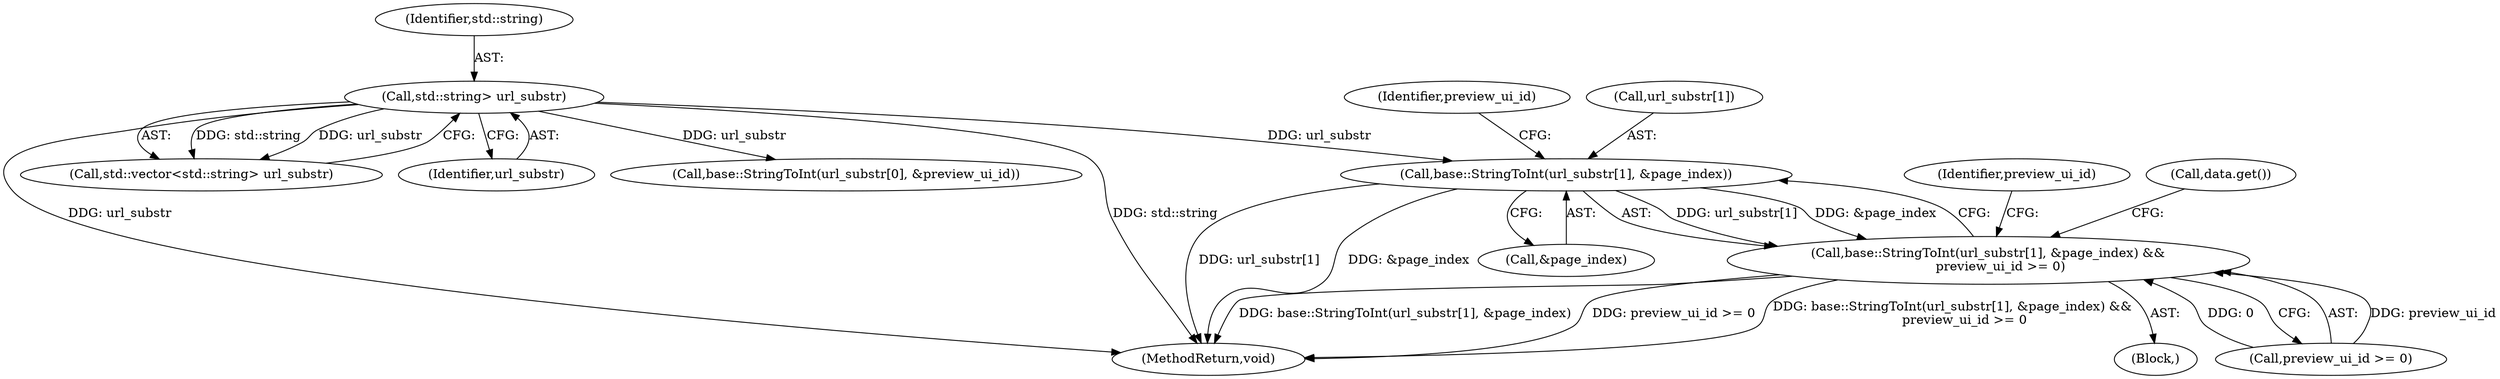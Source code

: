 digraph "0_Chrome_116d0963cadfbf55ef2ec3d13781987c4d80517a_7@array" {
"1000154" [label="(Call,base::StringToInt(url_substr[1], &page_index))"];
"1000124" [label="(Call,std::string> url_substr)"];
"1000153" [label="(Call,base::StringToInt(url_substr[1], &page_index) &&\n      preview_ui_id >= 0)"];
"1000161" [label="(Identifier,preview_ui_id)"];
"1000154" [label="(Call,base::StringToInt(url_substr[1], &page_index))"];
"1000179" [label="(MethodReturn,void)"];
"1000122" [label="(Call,std::vector<std::string> url_substr)"];
"1000142" [label="(Block,)"];
"1000126" [label="(Identifier,url_substr)"];
"1000153" [label="(Call,base::StringToInt(url_substr[1], &page_index) &&\n      preview_ui_id >= 0)"];
"1000124" [label="(Call,std::string> url_substr)"];
"1000147" [label="(Call,base::StringToInt(url_substr[0], &preview_ui_id))"];
"1000160" [label="(Call,preview_ui_id >= 0)"];
"1000125" [label="(Identifier,std::string)"];
"1000158" [label="(Call,&page_index)"];
"1000155" [label="(Call,url_substr[1])"];
"1000165" [label="(Identifier,preview_ui_id)"];
"1000170" [label="(Call,data.get())"];
"1000154" -> "1000153"  [label="AST: "];
"1000154" -> "1000158"  [label="CFG: "];
"1000155" -> "1000154"  [label="AST: "];
"1000158" -> "1000154"  [label="AST: "];
"1000161" -> "1000154"  [label="CFG: "];
"1000153" -> "1000154"  [label="CFG: "];
"1000154" -> "1000179"  [label="DDG: url_substr[1]"];
"1000154" -> "1000179"  [label="DDG: &page_index"];
"1000154" -> "1000153"  [label="DDG: url_substr[1]"];
"1000154" -> "1000153"  [label="DDG: &page_index"];
"1000124" -> "1000154"  [label="DDG: url_substr"];
"1000124" -> "1000122"  [label="AST: "];
"1000124" -> "1000126"  [label="CFG: "];
"1000125" -> "1000124"  [label="AST: "];
"1000126" -> "1000124"  [label="AST: "];
"1000122" -> "1000124"  [label="CFG: "];
"1000124" -> "1000179"  [label="DDG: std::string"];
"1000124" -> "1000179"  [label="DDG: url_substr"];
"1000124" -> "1000122"  [label="DDG: std::string"];
"1000124" -> "1000122"  [label="DDG: url_substr"];
"1000124" -> "1000147"  [label="DDG: url_substr"];
"1000153" -> "1000142"  [label="AST: "];
"1000153" -> "1000160"  [label="CFG: "];
"1000160" -> "1000153"  [label="AST: "];
"1000165" -> "1000153"  [label="CFG: "];
"1000170" -> "1000153"  [label="CFG: "];
"1000153" -> "1000179"  [label="DDG: base::StringToInt(url_substr[1], &page_index)"];
"1000153" -> "1000179"  [label="DDG: preview_ui_id >= 0"];
"1000153" -> "1000179"  [label="DDG: base::StringToInt(url_substr[1], &page_index) &&\n      preview_ui_id >= 0"];
"1000160" -> "1000153"  [label="DDG: preview_ui_id"];
"1000160" -> "1000153"  [label="DDG: 0"];
}
